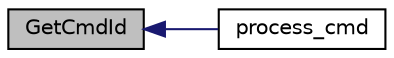 digraph "GetCmdId"
{
  edge [fontname="Helvetica",fontsize="10",labelfontname="Helvetica",labelfontsize="10"];
  node [fontname="Helvetica",fontsize="10",shape=record];
  rankdir="LR";
  Node1 [label="GetCmdId",height=0.2,width=0.4,color="black", fillcolor="grey75", style="filled", fontcolor="black"];
  Node1 -> Node2 [dir="back",color="midnightblue",fontsize="10",style="solid",fontname="Helvetica"];
  Node2 [label="process_cmd",height=0.2,width=0.4,color="black", fillcolor="white", style="filled",URL="$_w_f_console_msg_handler_8c.html#adb34ba3f29206d313dd5bce1597db36b"];
}
